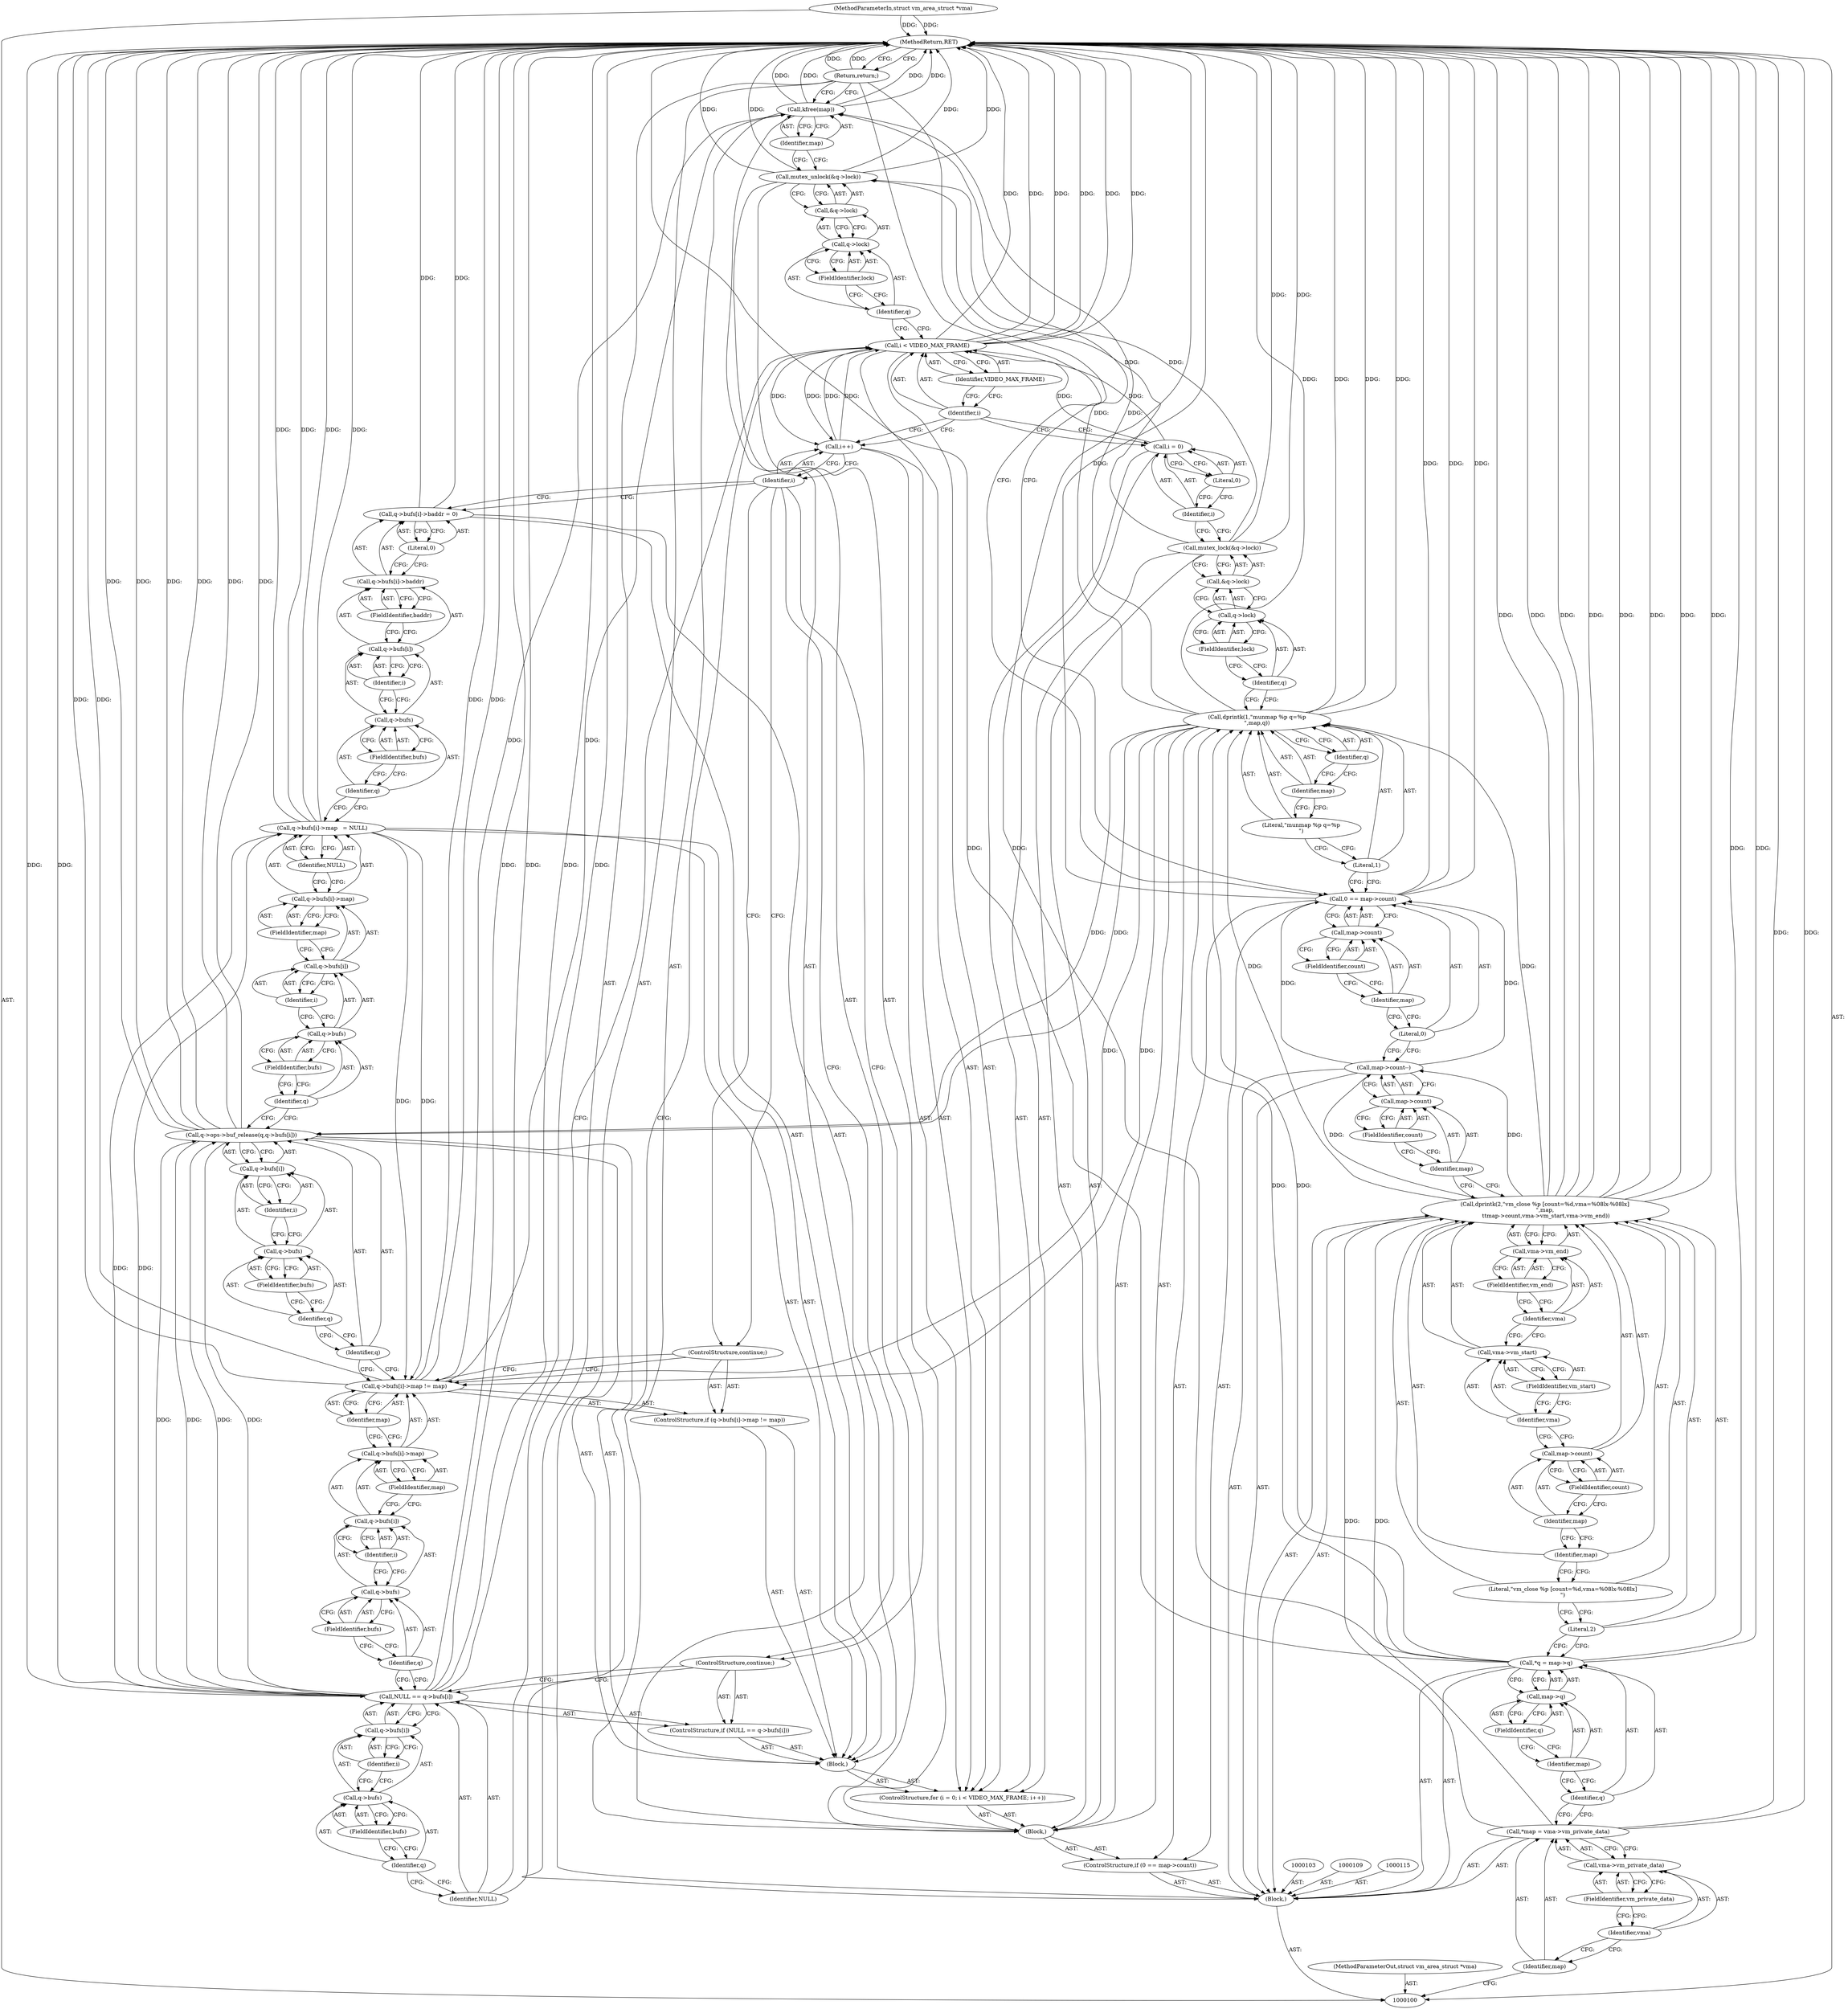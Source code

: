 digraph "1_linux_0b29669c065f60501e7289e1950fa2a618962358_0" {
"1000213" [label="(MethodReturn,RET)"];
"1000101" [label="(MethodParameterIn,struct vm_area_struct *vma)"];
"1000288" [label="(MethodParameterOut,struct vm_area_struct *vma)"];
"1000129" [label="(Call,map->count--)"];
"1000130" [label="(Call,map->count)"];
"1000131" [label="(Identifier,map)"];
"1000132" [label="(FieldIdentifier,count)"];
"1000133" [label="(ControlStructure,if (0 == map->count))"];
"1000136" [label="(Call,map->count)"];
"1000137" [label="(Identifier,map)"];
"1000138" [label="(FieldIdentifier,count)"];
"1000139" [label="(Block,)"];
"1000134" [label="(Call,0 == map->count)"];
"1000135" [label="(Literal,0)"];
"1000141" [label="(Literal,1)"];
"1000142" [label="(Literal,\"munmap %p q=%p\n\")"];
"1000140" [label="(Call,dprintk(1,\"munmap %p q=%p\n\",map,q))"];
"1000143" [label="(Identifier,map)"];
"1000144" [label="(Identifier,q)"];
"1000146" [label="(Call,&q->lock)"];
"1000147" [label="(Call,q->lock)"];
"1000148" [label="(Identifier,q)"];
"1000149" [label="(FieldIdentifier,lock)"];
"1000145" [label="(Call,mutex_lock(&q->lock))"];
"1000153" [label="(Literal,0)"];
"1000154" [label="(Call,i < VIDEO_MAX_FRAME)"];
"1000155" [label="(Identifier,i)"];
"1000156" [label="(Identifier,VIDEO_MAX_FRAME)"];
"1000150" [label="(ControlStructure,for (i = 0; i < VIDEO_MAX_FRAME; i++))"];
"1000157" [label="(Call,i++)"];
"1000158" [label="(Identifier,i)"];
"1000159" [label="(Block,)"];
"1000151" [label="(Call,i = 0)"];
"1000152" [label="(Identifier,i)"];
"1000163" [label="(Call,q->bufs[i])"];
"1000164" [label="(Call,q->bufs)"];
"1000165" [label="(Identifier,q)"];
"1000166" [label="(FieldIdentifier,bufs)"];
"1000167" [label="(Identifier,i)"];
"1000160" [label="(ControlStructure,if (NULL == q->bufs[i]))"];
"1000161" [label="(Call,NULL == q->bufs[i])"];
"1000162" [label="(Identifier,NULL)"];
"1000168" [label="(ControlStructure,continue;)"];
"1000175" [label="(FieldIdentifier,bufs)"];
"1000176" [label="(Identifier,i)"];
"1000177" [label="(FieldIdentifier,map)"];
"1000178" [label="(Identifier,map)"];
"1000169" [label="(ControlStructure,if (q->bufs[i]->map != map))"];
"1000170" [label="(Call,q->bufs[i]->map != map)"];
"1000171" [label="(Call,q->bufs[i]->map)"];
"1000172" [label="(Call,q->bufs[i])"];
"1000173" [label="(Call,q->bufs)"];
"1000174" [label="(Identifier,q)"];
"1000179" [label="(ControlStructure,continue;)"];
"1000102" [label="(Block,)"];
"1000181" [label="(Identifier,q)"];
"1000182" [label="(Call,q->bufs[i])"];
"1000183" [label="(Call,q->bufs)"];
"1000184" [label="(Identifier,q)"];
"1000185" [label="(FieldIdentifier,bufs)"];
"1000180" [label="(Call,q->ops->buf_release(q,q->bufs[i]))"];
"1000186" [label="(Identifier,i)"];
"1000193" [label="(Identifier,i)"];
"1000194" [label="(FieldIdentifier,map)"];
"1000195" [label="(Identifier,NULL)"];
"1000187" [label="(Call,q->bufs[i]->map   = NULL)"];
"1000188" [label="(Call,q->bufs[i]->map)"];
"1000189" [label="(Call,q->bufs[i])"];
"1000190" [label="(Call,q->bufs)"];
"1000191" [label="(Identifier,q)"];
"1000192" [label="(FieldIdentifier,bufs)"];
"1000202" [label="(Identifier,i)"];
"1000203" [label="(FieldIdentifier,baddr)"];
"1000204" [label="(Literal,0)"];
"1000196" [label="(Call,q->bufs[i]->baddr = 0)"];
"1000197" [label="(Call,q->bufs[i]->baddr)"];
"1000198" [label="(Call,q->bufs[i])"];
"1000199" [label="(Call,q->bufs)"];
"1000200" [label="(Identifier,q)"];
"1000201" [label="(FieldIdentifier,bufs)"];
"1000206" [label="(Call,&q->lock)"];
"1000207" [label="(Call,q->lock)"];
"1000208" [label="(Identifier,q)"];
"1000209" [label="(FieldIdentifier,lock)"];
"1000205" [label="(Call,mutex_unlock(&q->lock))"];
"1000210" [label="(Call,kfree(map))"];
"1000211" [label="(Identifier,map)"];
"1000212" [label="(Return,return;)"];
"1000104" [label="(Call,*map = vma->vm_private_data)"];
"1000105" [label="(Identifier,map)"];
"1000106" [label="(Call,vma->vm_private_data)"];
"1000107" [label="(Identifier,vma)"];
"1000108" [label="(FieldIdentifier,vm_private_data)"];
"1000110" [label="(Call,*q = map->q)"];
"1000111" [label="(Identifier,q)"];
"1000112" [label="(Call,map->q)"];
"1000113" [label="(Identifier,map)"];
"1000114" [label="(FieldIdentifier,q)"];
"1000116" [label="(Call,dprintk(2,\"vm_close %p [count=%d,vma=%08lx-%08lx]\n\",map,\n \t\tmap->count,vma->vm_start,vma->vm_end))"];
"1000118" [label="(Literal,\"vm_close %p [count=%d,vma=%08lx-%08lx]\n\")"];
"1000119" [label="(Identifier,map)"];
"1000117" [label="(Literal,2)"];
"1000123" [label="(Call,vma->vm_start)"];
"1000124" [label="(Identifier,vma)"];
"1000125" [label="(FieldIdentifier,vm_start)"];
"1000126" [label="(Call,vma->vm_end)"];
"1000127" [label="(Identifier,vma)"];
"1000120" [label="(Call,map->count)"];
"1000121" [label="(Identifier,map)"];
"1000128" [label="(FieldIdentifier,vm_end)"];
"1000122" [label="(FieldIdentifier,count)"];
"1000213" -> "1000100"  [label="AST: "];
"1000213" -> "1000212"  [label="CFG: "];
"1000116" -> "1000213"  [label="DDG: "];
"1000116" -> "1000213"  [label="DDG: "];
"1000116" -> "1000213"  [label="DDG: "];
"1000116" -> "1000213"  [label="DDG: "];
"1000180" -> "1000213"  [label="DDG: "];
"1000180" -> "1000213"  [label="DDG: "];
"1000180" -> "1000213"  [label="DDG: "];
"1000110" -> "1000213"  [label="DDG: "];
"1000110" -> "1000213"  [label="DDG: "];
"1000154" -> "1000213"  [label="DDG: "];
"1000154" -> "1000213"  [label="DDG: "];
"1000154" -> "1000213"  [label="DDG: "];
"1000196" -> "1000213"  [label="DDG: "];
"1000170" -> "1000213"  [label="DDG: "];
"1000170" -> "1000213"  [label="DDG: "];
"1000104" -> "1000213"  [label="DDG: "];
"1000187" -> "1000213"  [label="DDG: "];
"1000187" -> "1000213"  [label="DDG: "];
"1000210" -> "1000213"  [label="DDG: "];
"1000210" -> "1000213"  [label="DDG: "];
"1000205" -> "1000213"  [label="DDG: "];
"1000205" -> "1000213"  [label="DDG: "];
"1000140" -> "1000213"  [label="DDG: "];
"1000140" -> "1000213"  [label="DDG: "];
"1000134" -> "1000213"  [label="DDG: "];
"1000134" -> "1000213"  [label="DDG: "];
"1000101" -> "1000213"  [label="DDG: "];
"1000145" -> "1000213"  [label="DDG: "];
"1000161" -> "1000213"  [label="DDG: "];
"1000161" -> "1000213"  [label="DDG: "];
"1000161" -> "1000213"  [label="DDG: "];
"1000212" -> "1000213"  [label="DDG: "];
"1000101" -> "1000100"  [label="AST: "];
"1000101" -> "1000213"  [label="DDG: "];
"1000288" -> "1000100"  [label="AST: "];
"1000129" -> "1000102"  [label="AST: "];
"1000129" -> "1000130"  [label="CFG: "];
"1000130" -> "1000129"  [label="AST: "];
"1000135" -> "1000129"  [label="CFG: "];
"1000116" -> "1000129"  [label="DDG: "];
"1000129" -> "1000134"  [label="DDG: "];
"1000130" -> "1000129"  [label="AST: "];
"1000130" -> "1000132"  [label="CFG: "];
"1000131" -> "1000130"  [label="AST: "];
"1000132" -> "1000130"  [label="AST: "];
"1000129" -> "1000130"  [label="CFG: "];
"1000131" -> "1000130"  [label="AST: "];
"1000131" -> "1000116"  [label="CFG: "];
"1000132" -> "1000131"  [label="CFG: "];
"1000132" -> "1000130"  [label="AST: "];
"1000132" -> "1000131"  [label="CFG: "];
"1000130" -> "1000132"  [label="CFG: "];
"1000133" -> "1000102"  [label="AST: "];
"1000134" -> "1000133"  [label="AST: "];
"1000139" -> "1000133"  [label="AST: "];
"1000136" -> "1000134"  [label="AST: "];
"1000136" -> "1000138"  [label="CFG: "];
"1000137" -> "1000136"  [label="AST: "];
"1000138" -> "1000136"  [label="AST: "];
"1000134" -> "1000136"  [label="CFG: "];
"1000137" -> "1000136"  [label="AST: "];
"1000137" -> "1000135"  [label="CFG: "];
"1000138" -> "1000137"  [label="CFG: "];
"1000138" -> "1000136"  [label="AST: "];
"1000138" -> "1000137"  [label="CFG: "];
"1000136" -> "1000138"  [label="CFG: "];
"1000139" -> "1000133"  [label="AST: "];
"1000140" -> "1000139"  [label="AST: "];
"1000145" -> "1000139"  [label="AST: "];
"1000150" -> "1000139"  [label="AST: "];
"1000205" -> "1000139"  [label="AST: "];
"1000210" -> "1000139"  [label="AST: "];
"1000134" -> "1000133"  [label="AST: "];
"1000134" -> "1000136"  [label="CFG: "];
"1000135" -> "1000134"  [label="AST: "];
"1000136" -> "1000134"  [label="AST: "];
"1000141" -> "1000134"  [label="CFG: "];
"1000212" -> "1000134"  [label="CFG: "];
"1000134" -> "1000213"  [label="DDG: "];
"1000134" -> "1000213"  [label="DDG: "];
"1000129" -> "1000134"  [label="DDG: "];
"1000135" -> "1000134"  [label="AST: "];
"1000135" -> "1000129"  [label="CFG: "];
"1000137" -> "1000135"  [label="CFG: "];
"1000141" -> "1000140"  [label="AST: "];
"1000141" -> "1000134"  [label="CFG: "];
"1000142" -> "1000141"  [label="CFG: "];
"1000142" -> "1000140"  [label="AST: "];
"1000142" -> "1000141"  [label="CFG: "];
"1000143" -> "1000142"  [label="CFG: "];
"1000140" -> "1000139"  [label="AST: "];
"1000140" -> "1000144"  [label="CFG: "];
"1000141" -> "1000140"  [label="AST: "];
"1000142" -> "1000140"  [label="AST: "];
"1000143" -> "1000140"  [label="AST: "];
"1000144" -> "1000140"  [label="AST: "];
"1000148" -> "1000140"  [label="CFG: "];
"1000140" -> "1000213"  [label="DDG: "];
"1000140" -> "1000213"  [label="DDG: "];
"1000116" -> "1000140"  [label="DDG: "];
"1000110" -> "1000140"  [label="DDG: "];
"1000140" -> "1000170"  [label="DDG: "];
"1000140" -> "1000180"  [label="DDG: "];
"1000140" -> "1000210"  [label="DDG: "];
"1000143" -> "1000140"  [label="AST: "];
"1000143" -> "1000142"  [label="CFG: "];
"1000144" -> "1000143"  [label="CFG: "];
"1000144" -> "1000140"  [label="AST: "];
"1000144" -> "1000143"  [label="CFG: "];
"1000140" -> "1000144"  [label="CFG: "];
"1000146" -> "1000145"  [label="AST: "];
"1000146" -> "1000147"  [label="CFG: "];
"1000147" -> "1000146"  [label="AST: "];
"1000145" -> "1000146"  [label="CFG: "];
"1000147" -> "1000146"  [label="AST: "];
"1000147" -> "1000149"  [label="CFG: "];
"1000148" -> "1000147"  [label="AST: "];
"1000149" -> "1000147"  [label="AST: "];
"1000146" -> "1000147"  [label="CFG: "];
"1000148" -> "1000147"  [label="AST: "];
"1000148" -> "1000140"  [label="CFG: "];
"1000149" -> "1000148"  [label="CFG: "];
"1000149" -> "1000147"  [label="AST: "];
"1000149" -> "1000148"  [label="CFG: "];
"1000147" -> "1000149"  [label="CFG: "];
"1000145" -> "1000139"  [label="AST: "];
"1000145" -> "1000146"  [label="CFG: "];
"1000146" -> "1000145"  [label="AST: "];
"1000152" -> "1000145"  [label="CFG: "];
"1000145" -> "1000213"  [label="DDG: "];
"1000145" -> "1000205"  [label="DDG: "];
"1000153" -> "1000151"  [label="AST: "];
"1000153" -> "1000152"  [label="CFG: "];
"1000151" -> "1000153"  [label="CFG: "];
"1000154" -> "1000150"  [label="AST: "];
"1000154" -> "1000156"  [label="CFG: "];
"1000155" -> "1000154"  [label="AST: "];
"1000156" -> "1000154"  [label="AST: "];
"1000162" -> "1000154"  [label="CFG: "];
"1000208" -> "1000154"  [label="CFG: "];
"1000154" -> "1000213"  [label="DDG: "];
"1000154" -> "1000213"  [label="DDG: "];
"1000154" -> "1000213"  [label="DDG: "];
"1000151" -> "1000154"  [label="DDG: "];
"1000157" -> "1000154"  [label="DDG: "];
"1000154" -> "1000157"  [label="DDG: "];
"1000155" -> "1000154"  [label="AST: "];
"1000155" -> "1000151"  [label="CFG: "];
"1000155" -> "1000157"  [label="CFG: "];
"1000156" -> "1000155"  [label="CFG: "];
"1000156" -> "1000154"  [label="AST: "];
"1000156" -> "1000155"  [label="CFG: "];
"1000154" -> "1000156"  [label="CFG: "];
"1000150" -> "1000139"  [label="AST: "];
"1000151" -> "1000150"  [label="AST: "];
"1000154" -> "1000150"  [label="AST: "];
"1000157" -> "1000150"  [label="AST: "];
"1000159" -> "1000150"  [label="AST: "];
"1000157" -> "1000150"  [label="AST: "];
"1000157" -> "1000158"  [label="CFG: "];
"1000158" -> "1000157"  [label="AST: "];
"1000155" -> "1000157"  [label="CFG: "];
"1000157" -> "1000154"  [label="DDG: "];
"1000154" -> "1000157"  [label="DDG: "];
"1000158" -> "1000157"  [label="AST: "];
"1000158" -> "1000168"  [label="CFG: "];
"1000158" -> "1000179"  [label="CFG: "];
"1000158" -> "1000196"  [label="CFG: "];
"1000157" -> "1000158"  [label="CFG: "];
"1000159" -> "1000150"  [label="AST: "];
"1000160" -> "1000159"  [label="AST: "];
"1000169" -> "1000159"  [label="AST: "];
"1000180" -> "1000159"  [label="AST: "];
"1000187" -> "1000159"  [label="AST: "];
"1000196" -> "1000159"  [label="AST: "];
"1000151" -> "1000150"  [label="AST: "];
"1000151" -> "1000153"  [label="CFG: "];
"1000152" -> "1000151"  [label="AST: "];
"1000153" -> "1000151"  [label="AST: "];
"1000155" -> "1000151"  [label="CFG: "];
"1000151" -> "1000154"  [label="DDG: "];
"1000152" -> "1000151"  [label="AST: "];
"1000152" -> "1000145"  [label="CFG: "];
"1000153" -> "1000152"  [label="CFG: "];
"1000163" -> "1000161"  [label="AST: "];
"1000163" -> "1000167"  [label="CFG: "];
"1000164" -> "1000163"  [label="AST: "];
"1000167" -> "1000163"  [label="AST: "];
"1000161" -> "1000163"  [label="CFG: "];
"1000164" -> "1000163"  [label="AST: "];
"1000164" -> "1000166"  [label="CFG: "];
"1000165" -> "1000164"  [label="AST: "];
"1000166" -> "1000164"  [label="AST: "];
"1000167" -> "1000164"  [label="CFG: "];
"1000165" -> "1000164"  [label="AST: "];
"1000165" -> "1000162"  [label="CFG: "];
"1000166" -> "1000165"  [label="CFG: "];
"1000166" -> "1000164"  [label="AST: "];
"1000166" -> "1000165"  [label="CFG: "];
"1000164" -> "1000166"  [label="CFG: "];
"1000167" -> "1000163"  [label="AST: "];
"1000167" -> "1000164"  [label="CFG: "];
"1000163" -> "1000167"  [label="CFG: "];
"1000160" -> "1000159"  [label="AST: "];
"1000161" -> "1000160"  [label="AST: "];
"1000168" -> "1000160"  [label="AST: "];
"1000161" -> "1000160"  [label="AST: "];
"1000161" -> "1000163"  [label="CFG: "];
"1000162" -> "1000161"  [label="AST: "];
"1000163" -> "1000161"  [label="AST: "];
"1000168" -> "1000161"  [label="CFG: "];
"1000174" -> "1000161"  [label="CFG: "];
"1000161" -> "1000213"  [label="DDG: "];
"1000161" -> "1000213"  [label="DDG: "];
"1000161" -> "1000213"  [label="DDG: "];
"1000180" -> "1000161"  [label="DDG: "];
"1000161" -> "1000180"  [label="DDG: "];
"1000161" -> "1000187"  [label="DDG: "];
"1000162" -> "1000161"  [label="AST: "];
"1000162" -> "1000154"  [label="CFG: "];
"1000165" -> "1000162"  [label="CFG: "];
"1000168" -> "1000160"  [label="AST: "];
"1000168" -> "1000161"  [label="CFG: "];
"1000158" -> "1000168"  [label="CFG: "];
"1000175" -> "1000173"  [label="AST: "];
"1000175" -> "1000174"  [label="CFG: "];
"1000173" -> "1000175"  [label="CFG: "];
"1000176" -> "1000172"  [label="AST: "];
"1000176" -> "1000173"  [label="CFG: "];
"1000172" -> "1000176"  [label="CFG: "];
"1000177" -> "1000171"  [label="AST: "];
"1000177" -> "1000172"  [label="CFG: "];
"1000171" -> "1000177"  [label="CFG: "];
"1000178" -> "1000170"  [label="AST: "];
"1000178" -> "1000171"  [label="CFG: "];
"1000170" -> "1000178"  [label="CFG: "];
"1000169" -> "1000159"  [label="AST: "];
"1000170" -> "1000169"  [label="AST: "];
"1000179" -> "1000169"  [label="AST: "];
"1000170" -> "1000169"  [label="AST: "];
"1000170" -> "1000178"  [label="CFG: "];
"1000171" -> "1000170"  [label="AST: "];
"1000178" -> "1000170"  [label="AST: "];
"1000179" -> "1000170"  [label="CFG: "];
"1000181" -> "1000170"  [label="CFG: "];
"1000170" -> "1000213"  [label="DDG: "];
"1000170" -> "1000213"  [label="DDG: "];
"1000187" -> "1000170"  [label="DDG: "];
"1000140" -> "1000170"  [label="DDG: "];
"1000170" -> "1000210"  [label="DDG: "];
"1000171" -> "1000170"  [label="AST: "];
"1000171" -> "1000177"  [label="CFG: "];
"1000172" -> "1000171"  [label="AST: "];
"1000177" -> "1000171"  [label="AST: "];
"1000178" -> "1000171"  [label="CFG: "];
"1000172" -> "1000171"  [label="AST: "];
"1000172" -> "1000176"  [label="CFG: "];
"1000173" -> "1000172"  [label="AST: "];
"1000176" -> "1000172"  [label="AST: "];
"1000177" -> "1000172"  [label="CFG: "];
"1000173" -> "1000172"  [label="AST: "];
"1000173" -> "1000175"  [label="CFG: "];
"1000174" -> "1000173"  [label="AST: "];
"1000175" -> "1000173"  [label="AST: "];
"1000176" -> "1000173"  [label="CFG: "];
"1000174" -> "1000173"  [label="AST: "];
"1000174" -> "1000161"  [label="CFG: "];
"1000175" -> "1000174"  [label="CFG: "];
"1000179" -> "1000169"  [label="AST: "];
"1000179" -> "1000170"  [label="CFG: "];
"1000158" -> "1000179"  [label="CFG: "];
"1000102" -> "1000100"  [label="AST: "];
"1000103" -> "1000102"  [label="AST: "];
"1000104" -> "1000102"  [label="AST: "];
"1000109" -> "1000102"  [label="AST: "];
"1000110" -> "1000102"  [label="AST: "];
"1000115" -> "1000102"  [label="AST: "];
"1000116" -> "1000102"  [label="AST: "];
"1000129" -> "1000102"  [label="AST: "];
"1000133" -> "1000102"  [label="AST: "];
"1000212" -> "1000102"  [label="AST: "];
"1000181" -> "1000180"  [label="AST: "];
"1000181" -> "1000170"  [label="CFG: "];
"1000184" -> "1000181"  [label="CFG: "];
"1000182" -> "1000180"  [label="AST: "];
"1000182" -> "1000186"  [label="CFG: "];
"1000183" -> "1000182"  [label="AST: "];
"1000186" -> "1000182"  [label="AST: "];
"1000180" -> "1000182"  [label="CFG: "];
"1000183" -> "1000182"  [label="AST: "];
"1000183" -> "1000185"  [label="CFG: "];
"1000184" -> "1000183"  [label="AST: "];
"1000185" -> "1000183"  [label="AST: "];
"1000186" -> "1000183"  [label="CFG: "];
"1000184" -> "1000183"  [label="AST: "];
"1000184" -> "1000181"  [label="CFG: "];
"1000185" -> "1000184"  [label="CFG: "];
"1000185" -> "1000183"  [label="AST: "];
"1000185" -> "1000184"  [label="CFG: "];
"1000183" -> "1000185"  [label="CFG: "];
"1000180" -> "1000159"  [label="AST: "];
"1000180" -> "1000182"  [label="CFG: "];
"1000181" -> "1000180"  [label="AST: "];
"1000182" -> "1000180"  [label="AST: "];
"1000191" -> "1000180"  [label="CFG: "];
"1000180" -> "1000213"  [label="DDG: "];
"1000180" -> "1000213"  [label="DDG: "];
"1000180" -> "1000213"  [label="DDG: "];
"1000180" -> "1000161"  [label="DDG: "];
"1000140" -> "1000180"  [label="DDG: "];
"1000161" -> "1000180"  [label="DDG: "];
"1000186" -> "1000182"  [label="AST: "];
"1000186" -> "1000183"  [label="CFG: "];
"1000182" -> "1000186"  [label="CFG: "];
"1000193" -> "1000189"  [label="AST: "];
"1000193" -> "1000190"  [label="CFG: "];
"1000189" -> "1000193"  [label="CFG: "];
"1000194" -> "1000188"  [label="AST: "];
"1000194" -> "1000189"  [label="CFG: "];
"1000188" -> "1000194"  [label="CFG: "];
"1000195" -> "1000187"  [label="AST: "];
"1000195" -> "1000188"  [label="CFG: "];
"1000187" -> "1000195"  [label="CFG: "];
"1000187" -> "1000159"  [label="AST: "];
"1000187" -> "1000195"  [label="CFG: "];
"1000188" -> "1000187"  [label="AST: "];
"1000195" -> "1000187"  [label="AST: "];
"1000200" -> "1000187"  [label="CFG: "];
"1000187" -> "1000213"  [label="DDG: "];
"1000187" -> "1000213"  [label="DDG: "];
"1000187" -> "1000170"  [label="DDG: "];
"1000161" -> "1000187"  [label="DDG: "];
"1000188" -> "1000187"  [label="AST: "];
"1000188" -> "1000194"  [label="CFG: "];
"1000189" -> "1000188"  [label="AST: "];
"1000194" -> "1000188"  [label="AST: "];
"1000195" -> "1000188"  [label="CFG: "];
"1000189" -> "1000188"  [label="AST: "];
"1000189" -> "1000193"  [label="CFG: "];
"1000190" -> "1000189"  [label="AST: "];
"1000193" -> "1000189"  [label="AST: "];
"1000194" -> "1000189"  [label="CFG: "];
"1000190" -> "1000189"  [label="AST: "];
"1000190" -> "1000192"  [label="CFG: "];
"1000191" -> "1000190"  [label="AST: "];
"1000192" -> "1000190"  [label="AST: "];
"1000193" -> "1000190"  [label="CFG: "];
"1000191" -> "1000190"  [label="AST: "];
"1000191" -> "1000180"  [label="CFG: "];
"1000192" -> "1000191"  [label="CFG: "];
"1000192" -> "1000190"  [label="AST: "];
"1000192" -> "1000191"  [label="CFG: "];
"1000190" -> "1000192"  [label="CFG: "];
"1000202" -> "1000198"  [label="AST: "];
"1000202" -> "1000199"  [label="CFG: "];
"1000198" -> "1000202"  [label="CFG: "];
"1000203" -> "1000197"  [label="AST: "];
"1000203" -> "1000198"  [label="CFG: "];
"1000197" -> "1000203"  [label="CFG: "];
"1000204" -> "1000196"  [label="AST: "];
"1000204" -> "1000197"  [label="CFG: "];
"1000196" -> "1000204"  [label="CFG: "];
"1000196" -> "1000159"  [label="AST: "];
"1000196" -> "1000204"  [label="CFG: "];
"1000197" -> "1000196"  [label="AST: "];
"1000204" -> "1000196"  [label="AST: "];
"1000158" -> "1000196"  [label="CFG: "];
"1000196" -> "1000213"  [label="DDG: "];
"1000197" -> "1000196"  [label="AST: "];
"1000197" -> "1000203"  [label="CFG: "];
"1000198" -> "1000197"  [label="AST: "];
"1000203" -> "1000197"  [label="AST: "];
"1000204" -> "1000197"  [label="CFG: "];
"1000198" -> "1000197"  [label="AST: "];
"1000198" -> "1000202"  [label="CFG: "];
"1000199" -> "1000198"  [label="AST: "];
"1000202" -> "1000198"  [label="AST: "];
"1000203" -> "1000198"  [label="CFG: "];
"1000199" -> "1000198"  [label="AST: "];
"1000199" -> "1000201"  [label="CFG: "];
"1000200" -> "1000199"  [label="AST: "];
"1000201" -> "1000199"  [label="AST: "];
"1000202" -> "1000199"  [label="CFG: "];
"1000200" -> "1000199"  [label="AST: "];
"1000200" -> "1000187"  [label="CFG: "];
"1000201" -> "1000200"  [label="CFG: "];
"1000201" -> "1000199"  [label="AST: "];
"1000201" -> "1000200"  [label="CFG: "];
"1000199" -> "1000201"  [label="CFG: "];
"1000206" -> "1000205"  [label="AST: "];
"1000206" -> "1000207"  [label="CFG: "];
"1000207" -> "1000206"  [label="AST: "];
"1000205" -> "1000206"  [label="CFG: "];
"1000207" -> "1000206"  [label="AST: "];
"1000207" -> "1000209"  [label="CFG: "];
"1000208" -> "1000207"  [label="AST: "];
"1000209" -> "1000207"  [label="AST: "];
"1000206" -> "1000207"  [label="CFG: "];
"1000208" -> "1000207"  [label="AST: "];
"1000208" -> "1000154"  [label="CFG: "];
"1000209" -> "1000208"  [label="CFG: "];
"1000209" -> "1000207"  [label="AST: "];
"1000209" -> "1000208"  [label="CFG: "];
"1000207" -> "1000209"  [label="CFG: "];
"1000205" -> "1000139"  [label="AST: "];
"1000205" -> "1000206"  [label="CFG: "];
"1000206" -> "1000205"  [label="AST: "];
"1000211" -> "1000205"  [label="CFG: "];
"1000205" -> "1000213"  [label="DDG: "];
"1000205" -> "1000213"  [label="DDG: "];
"1000145" -> "1000205"  [label="DDG: "];
"1000210" -> "1000139"  [label="AST: "];
"1000210" -> "1000211"  [label="CFG: "];
"1000211" -> "1000210"  [label="AST: "];
"1000212" -> "1000210"  [label="CFG: "];
"1000210" -> "1000213"  [label="DDG: "];
"1000210" -> "1000213"  [label="DDG: "];
"1000170" -> "1000210"  [label="DDG: "];
"1000140" -> "1000210"  [label="DDG: "];
"1000211" -> "1000210"  [label="AST: "];
"1000211" -> "1000205"  [label="CFG: "];
"1000210" -> "1000211"  [label="CFG: "];
"1000212" -> "1000102"  [label="AST: "];
"1000212" -> "1000210"  [label="CFG: "];
"1000212" -> "1000134"  [label="CFG: "];
"1000213" -> "1000212"  [label="CFG: "];
"1000212" -> "1000213"  [label="DDG: "];
"1000104" -> "1000102"  [label="AST: "];
"1000104" -> "1000106"  [label="CFG: "];
"1000105" -> "1000104"  [label="AST: "];
"1000106" -> "1000104"  [label="AST: "];
"1000111" -> "1000104"  [label="CFG: "];
"1000104" -> "1000213"  [label="DDG: "];
"1000104" -> "1000116"  [label="DDG: "];
"1000105" -> "1000104"  [label="AST: "];
"1000105" -> "1000100"  [label="CFG: "];
"1000107" -> "1000105"  [label="CFG: "];
"1000106" -> "1000104"  [label="AST: "];
"1000106" -> "1000108"  [label="CFG: "];
"1000107" -> "1000106"  [label="AST: "];
"1000108" -> "1000106"  [label="AST: "];
"1000104" -> "1000106"  [label="CFG: "];
"1000107" -> "1000106"  [label="AST: "];
"1000107" -> "1000105"  [label="CFG: "];
"1000108" -> "1000107"  [label="CFG: "];
"1000108" -> "1000106"  [label="AST: "];
"1000108" -> "1000107"  [label="CFG: "];
"1000106" -> "1000108"  [label="CFG: "];
"1000110" -> "1000102"  [label="AST: "];
"1000110" -> "1000112"  [label="CFG: "];
"1000111" -> "1000110"  [label="AST: "];
"1000112" -> "1000110"  [label="AST: "];
"1000117" -> "1000110"  [label="CFG: "];
"1000110" -> "1000213"  [label="DDG: "];
"1000110" -> "1000213"  [label="DDG: "];
"1000110" -> "1000140"  [label="DDG: "];
"1000111" -> "1000110"  [label="AST: "];
"1000111" -> "1000104"  [label="CFG: "];
"1000113" -> "1000111"  [label="CFG: "];
"1000112" -> "1000110"  [label="AST: "];
"1000112" -> "1000114"  [label="CFG: "];
"1000113" -> "1000112"  [label="AST: "];
"1000114" -> "1000112"  [label="AST: "];
"1000110" -> "1000112"  [label="CFG: "];
"1000113" -> "1000112"  [label="AST: "];
"1000113" -> "1000111"  [label="CFG: "];
"1000114" -> "1000113"  [label="CFG: "];
"1000114" -> "1000112"  [label="AST: "];
"1000114" -> "1000113"  [label="CFG: "];
"1000112" -> "1000114"  [label="CFG: "];
"1000116" -> "1000102"  [label="AST: "];
"1000116" -> "1000126"  [label="CFG: "];
"1000117" -> "1000116"  [label="AST: "];
"1000118" -> "1000116"  [label="AST: "];
"1000119" -> "1000116"  [label="AST: "];
"1000120" -> "1000116"  [label="AST: "];
"1000123" -> "1000116"  [label="AST: "];
"1000126" -> "1000116"  [label="AST: "];
"1000131" -> "1000116"  [label="CFG: "];
"1000116" -> "1000213"  [label="DDG: "];
"1000116" -> "1000213"  [label="DDG: "];
"1000116" -> "1000213"  [label="DDG: "];
"1000116" -> "1000213"  [label="DDG: "];
"1000104" -> "1000116"  [label="DDG: "];
"1000116" -> "1000129"  [label="DDG: "];
"1000116" -> "1000140"  [label="DDG: "];
"1000118" -> "1000116"  [label="AST: "];
"1000118" -> "1000117"  [label="CFG: "];
"1000119" -> "1000118"  [label="CFG: "];
"1000119" -> "1000116"  [label="AST: "];
"1000119" -> "1000118"  [label="CFG: "];
"1000121" -> "1000119"  [label="CFG: "];
"1000117" -> "1000116"  [label="AST: "];
"1000117" -> "1000110"  [label="CFG: "];
"1000118" -> "1000117"  [label="CFG: "];
"1000123" -> "1000116"  [label="AST: "];
"1000123" -> "1000125"  [label="CFG: "];
"1000124" -> "1000123"  [label="AST: "];
"1000125" -> "1000123"  [label="AST: "];
"1000127" -> "1000123"  [label="CFG: "];
"1000124" -> "1000123"  [label="AST: "];
"1000124" -> "1000120"  [label="CFG: "];
"1000125" -> "1000124"  [label="CFG: "];
"1000125" -> "1000123"  [label="AST: "];
"1000125" -> "1000124"  [label="CFG: "];
"1000123" -> "1000125"  [label="CFG: "];
"1000126" -> "1000116"  [label="AST: "];
"1000126" -> "1000128"  [label="CFG: "];
"1000127" -> "1000126"  [label="AST: "];
"1000128" -> "1000126"  [label="AST: "];
"1000116" -> "1000126"  [label="CFG: "];
"1000127" -> "1000126"  [label="AST: "];
"1000127" -> "1000123"  [label="CFG: "];
"1000128" -> "1000127"  [label="CFG: "];
"1000120" -> "1000116"  [label="AST: "];
"1000120" -> "1000122"  [label="CFG: "];
"1000121" -> "1000120"  [label="AST: "];
"1000122" -> "1000120"  [label="AST: "];
"1000124" -> "1000120"  [label="CFG: "];
"1000121" -> "1000120"  [label="AST: "];
"1000121" -> "1000119"  [label="CFG: "];
"1000122" -> "1000121"  [label="CFG: "];
"1000128" -> "1000126"  [label="AST: "];
"1000128" -> "1000127"  [label="CFG: "];
"1000126" -> "1000128"  [label="CFG: "];
"1000122" -> "1000120"  [label="AST: "];
"1000122" -> "1000121"  [label="CFG: "];
"1000120" -> "1000122"  [label="CFG: "];
}
